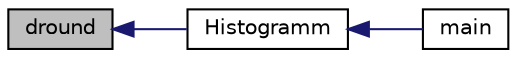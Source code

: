 digraph "dround"
{
  edge [fontname="Helvetica",fontsize="10",labelfontname="Helvetica",labelfontsize="10"];
  node [fontname="Helvetica",fontsize="10",shape=record];
  rankdir="LR";
  Node1 [label="dround",height=0.2,width=0.4,color="black", fillcolor="grey75", style="filled", fontcolor="black"];
  Node1 -> Node2 [dir="back",color="midnightblue",fontsize="10",style="solid"];
  Node2 [label="Histogramm",height=0.2,width=0.4,color="black", fillcolor="white", style="filled",URL="$d8/dcd/main-random-variable_8cc.html#a2cfd3837ab3f2e816cf53486d7a186b5"];
  Node2 -> Node3 [dir="back",color="midnightblue",fontsize="10",style="solid"];
  Node3 [label="main",height=0.2,width=0.4,color="black", fillcolor="white", style="filled",URL="$d8/dcd/main-random-variable_8cc.html#a0ddf1224851353fc92bfbff6f499fa97"];
}
